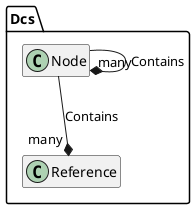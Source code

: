 @startuml

hide class fields
hide class methods

Dcs.Node --* "many" Dcs.Node : Contains
Dcs.Node --* "many" Dcs.Reference : Contains

@enduml
